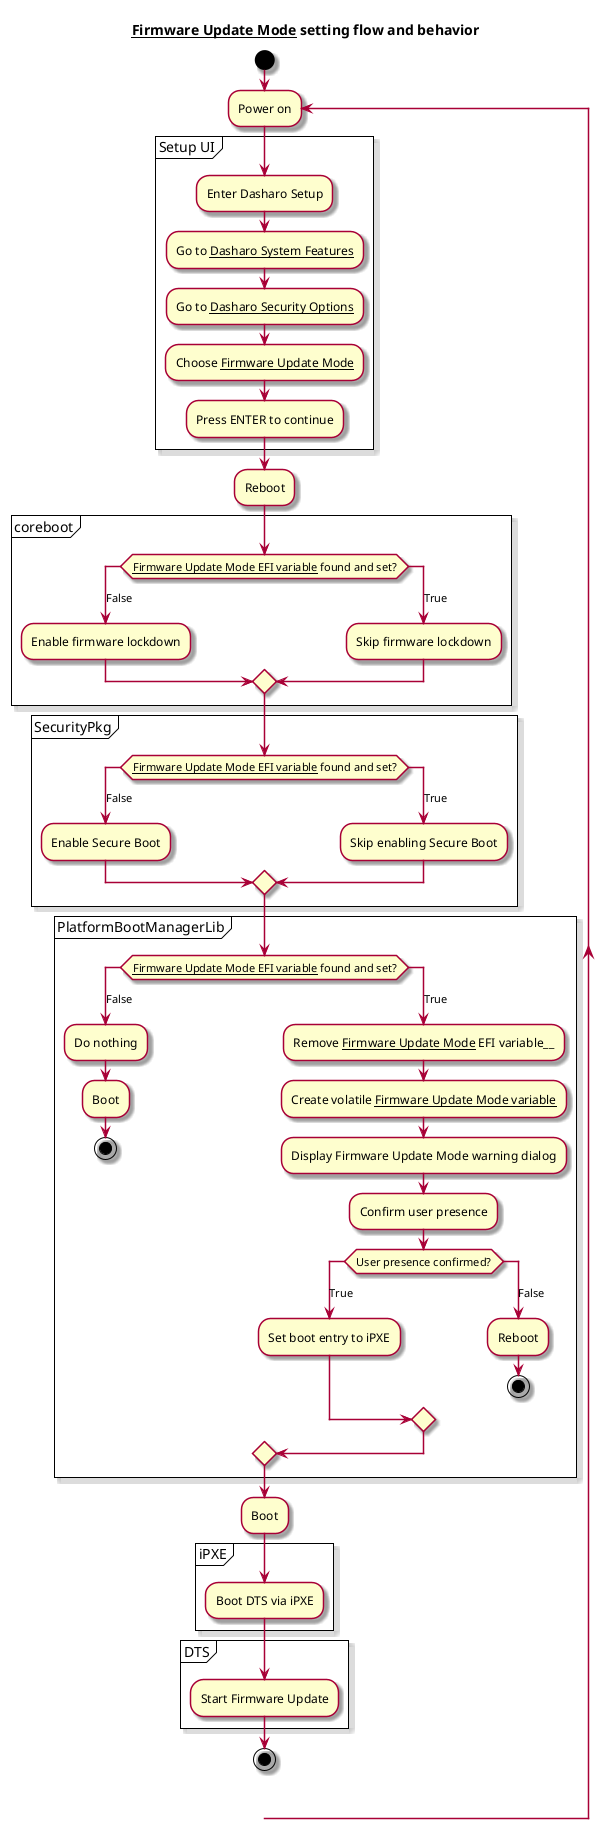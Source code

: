 @startuml

skin rose

title "__Firmware Update Mode__ setting flow and behavior"

start

repeat :Power on

partition Setup UI {
:Enter Dasharo Setup;
:Go to __Dasharo System Features__;
:Go to __Dasharo Security Options__;
:Choose __Firmware Update Mode__;
:Press ENTER to continue;
}

:Reboot;

partition coreboot {
switch (__Firmware Update Mode EFI variable__ found and set?)
case (False)
  :Enable firmware lockdown;
case (True)
  :Skip firmware lockdown;
endswitch
}

partition SecurityPkg {
switch (__Firmware Update Mode EFI variable__ found and set?)
case (False)
  :Enable Secure Boot;
case (True)
  :Skip enabling Secure Boot;
endswitch
}

partition PlatformBootManagerLib {
switch (__Firmware Update Mode EFI variable__ found and set?)
case (False)
  :Do nothing;
  :Boot;
  stop
case (True)
  :Remove __Firmware Update Mode__ EFI variable__;
  :Create volatile __Firmware Update Mode variable__;
  :Display Firmware Update Mode warning dialog;
  :Confirm user presence;
  switch (User presence confirmed?)
    case (True)
      :Set boot entry to iPXE;
    case (False)
      :Reboot;
      stop
    endswitch
endswitch
}

:Boot;

partition iPXE {
  :Boot DTS via iPXE;
}

partition DTS {
  :Start Firmware Update;
}

stop
@enduml
